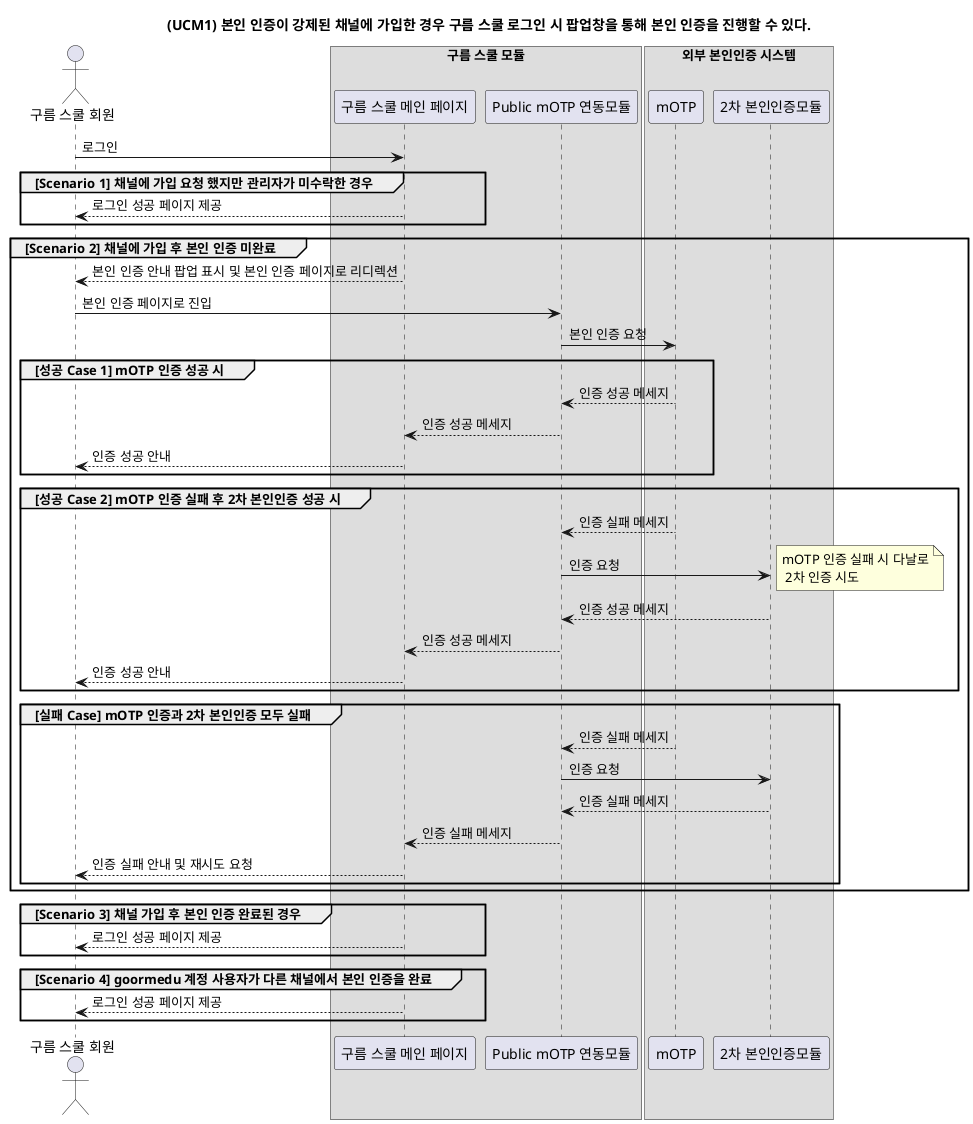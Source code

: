 @startuml

title (UCM1) 본인 인증이 강제된 채널에 가입한 경우 구름 스쿨 로그인 시 팝업창을 통해 본인 인증을 진행할 수 있다.

actor "구름 스쿨 회원"

box "구름 스쿨 모듈"
participant "구름 스쿨 메인 페이지"
participant "Public mOTP 연동모듈"
endbox

box "외부 본인인증 시스템"
participant mOTP
participant "2차 본인인증모듈"
endbox

"구름 스쿨 회원" -> "구름 스쿨 메인 페이지" : 로그인

group [Scenario 1] 채널에 가입 요청 했지만 관리자가 미수락한 경우
"구름 스쿨 메인 페이지" --> "구름 스쿨 회원" : 로그인 성공 페이지 제공
end

group [Scenario 2] 채널에 가입 후 본인 인증 미완료

"구름 스쿨 메인 페이지" --> "구름 스쿨 회원" : 본인 인증 안내 팝업 표시 및 본인 인증 페이지로 리디렉션
"구름 스쿨 회원" -> "Public mOTP 연동모듈" : 본인 인증 페이지로 진입
"Public mOTP 연동모듈" -> mOTP : 본인 인증 요청

group [성공 Case 1] mOTP 인증 성공 시
mOTP --> "Public mOTP 연동모듈" : 인증 성공 메세지
"Public mOTP 연동모듈" --> "구름 스쿨 메인 페이지" : 인증 성공 메세지
"구름 스쿨 메인 페이지" --> "구름 스쿨 회원": 인증 성공 안내

end
group [성공 Case 2] mOTP 인증 실패 후 2차 본인인증 성공 시
mOTP --> "Public mOTP 연동모듈" : 인증 실패 메세지
"Public mOTP 연동모듈" -> "2차 본인인증모듈" : 인증 요청
note right: mOTP 인증 실패 시 다날로\n 2차 인증 시도
"2차 본인인증모듈" --> "Public mOTP 연동모듈" : 인증 성공 메세지
"Public mOTP 연동모듈" --> "구름 스쿨 메인 페이지" : 인증 성공 메세지
"구름 스쿨 메인 페이지" --> "구름 스쿨 회원": 인증 성공 안내
end

group [실패 Case] mOTP 인증과 2차 본인인증 모두 실패
mOTP --> "Public mOTP 연동모듈" : 인증 실패 메세지
"Public mOTP 연동모듈" -> "2차 본인인증모듈" : 인증 요청
"2차 본인인증모듈" --> "Public mOTP 연동모듈" : 인증 실패 메세지
"Public mOTP 연동모듈" --> "구름 스쿨 메인 페이지" : 인증 실패 메세지
"구름 스쿨 메인 페이지" --> "구름 스쿨 회원": 인증 실패 안내 및 재시도 요청
end

end

group [Scenario 3] 채널 가입 후 본인 인증 완료된 경우
"구름 스쿨 메인 페이지" --> "구름 스쿨 회원" : 로그인 성공 페이지 제공
end

group [Scenario 4] goormedu 계정 사용자가 다른 채널에서 본인 인증을 완료
"구름 스쿨 메인 페이지" --> "구름 스쿨 회원" : 로그인 성공 페이지 제공
end

@enduml